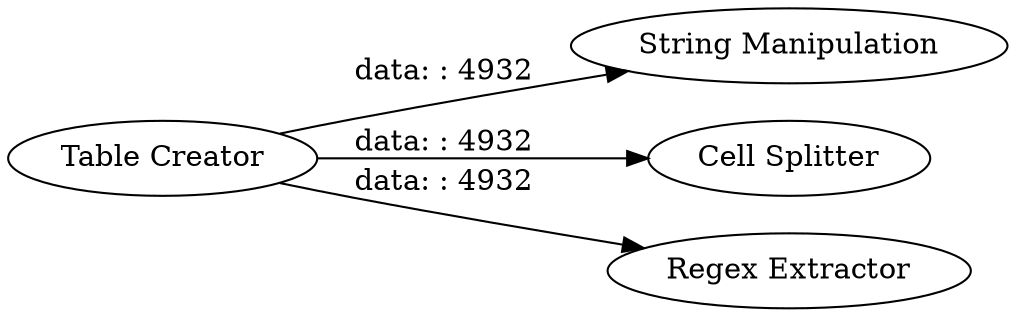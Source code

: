 digraph {
	"-666014422729100872_4" [label="String Manipulation"]
	"-666014422729100872_2" [label="Table Creator"]
	"-666014422729100872_3" [label="Cell Splitter"]
	"-666014422729100872_1" [label="Regex Extractor"]
	"-666014422729100872_2" -> "-666014422729100872_1" [label="data: : 4932"]
	"-666014422729100872_2" -> "-666014422729100872_3" [label="data: : 4932"]
	"-666014422729100872_2" -> "-666014422729100872_4" [label="data: : 4932"]
	rankdir=LR
}
